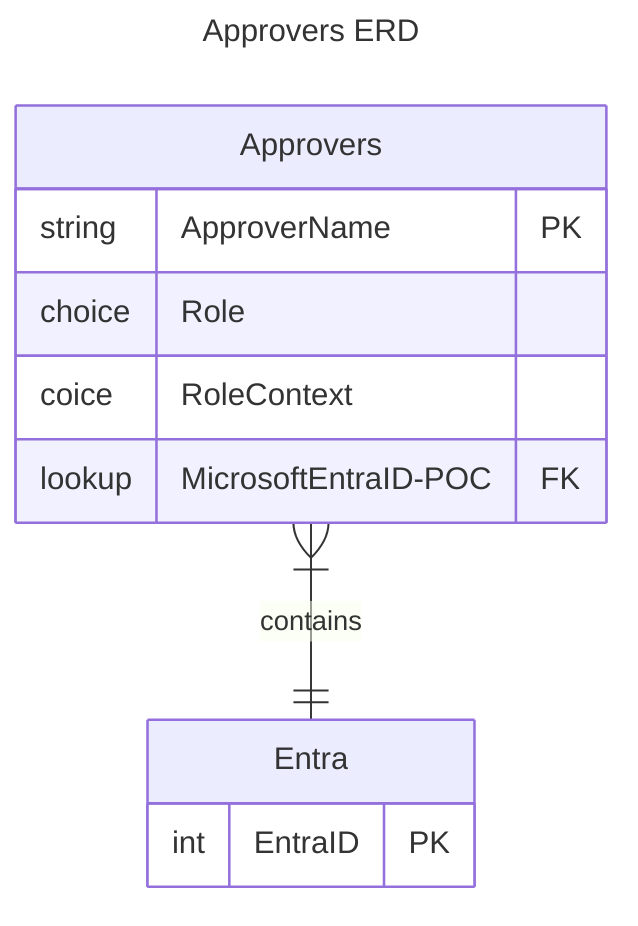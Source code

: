 ---
title: Approvers ERD
---
erDiagram
    Approvers}| -- || Entra :contains
    
    Entra{
        int EntraID PK
        }
     Approvers {
        string ApproverName PK
        choice Role
        coice RoleContext
        lookup MicrosoftEntraID-POC FK
    }